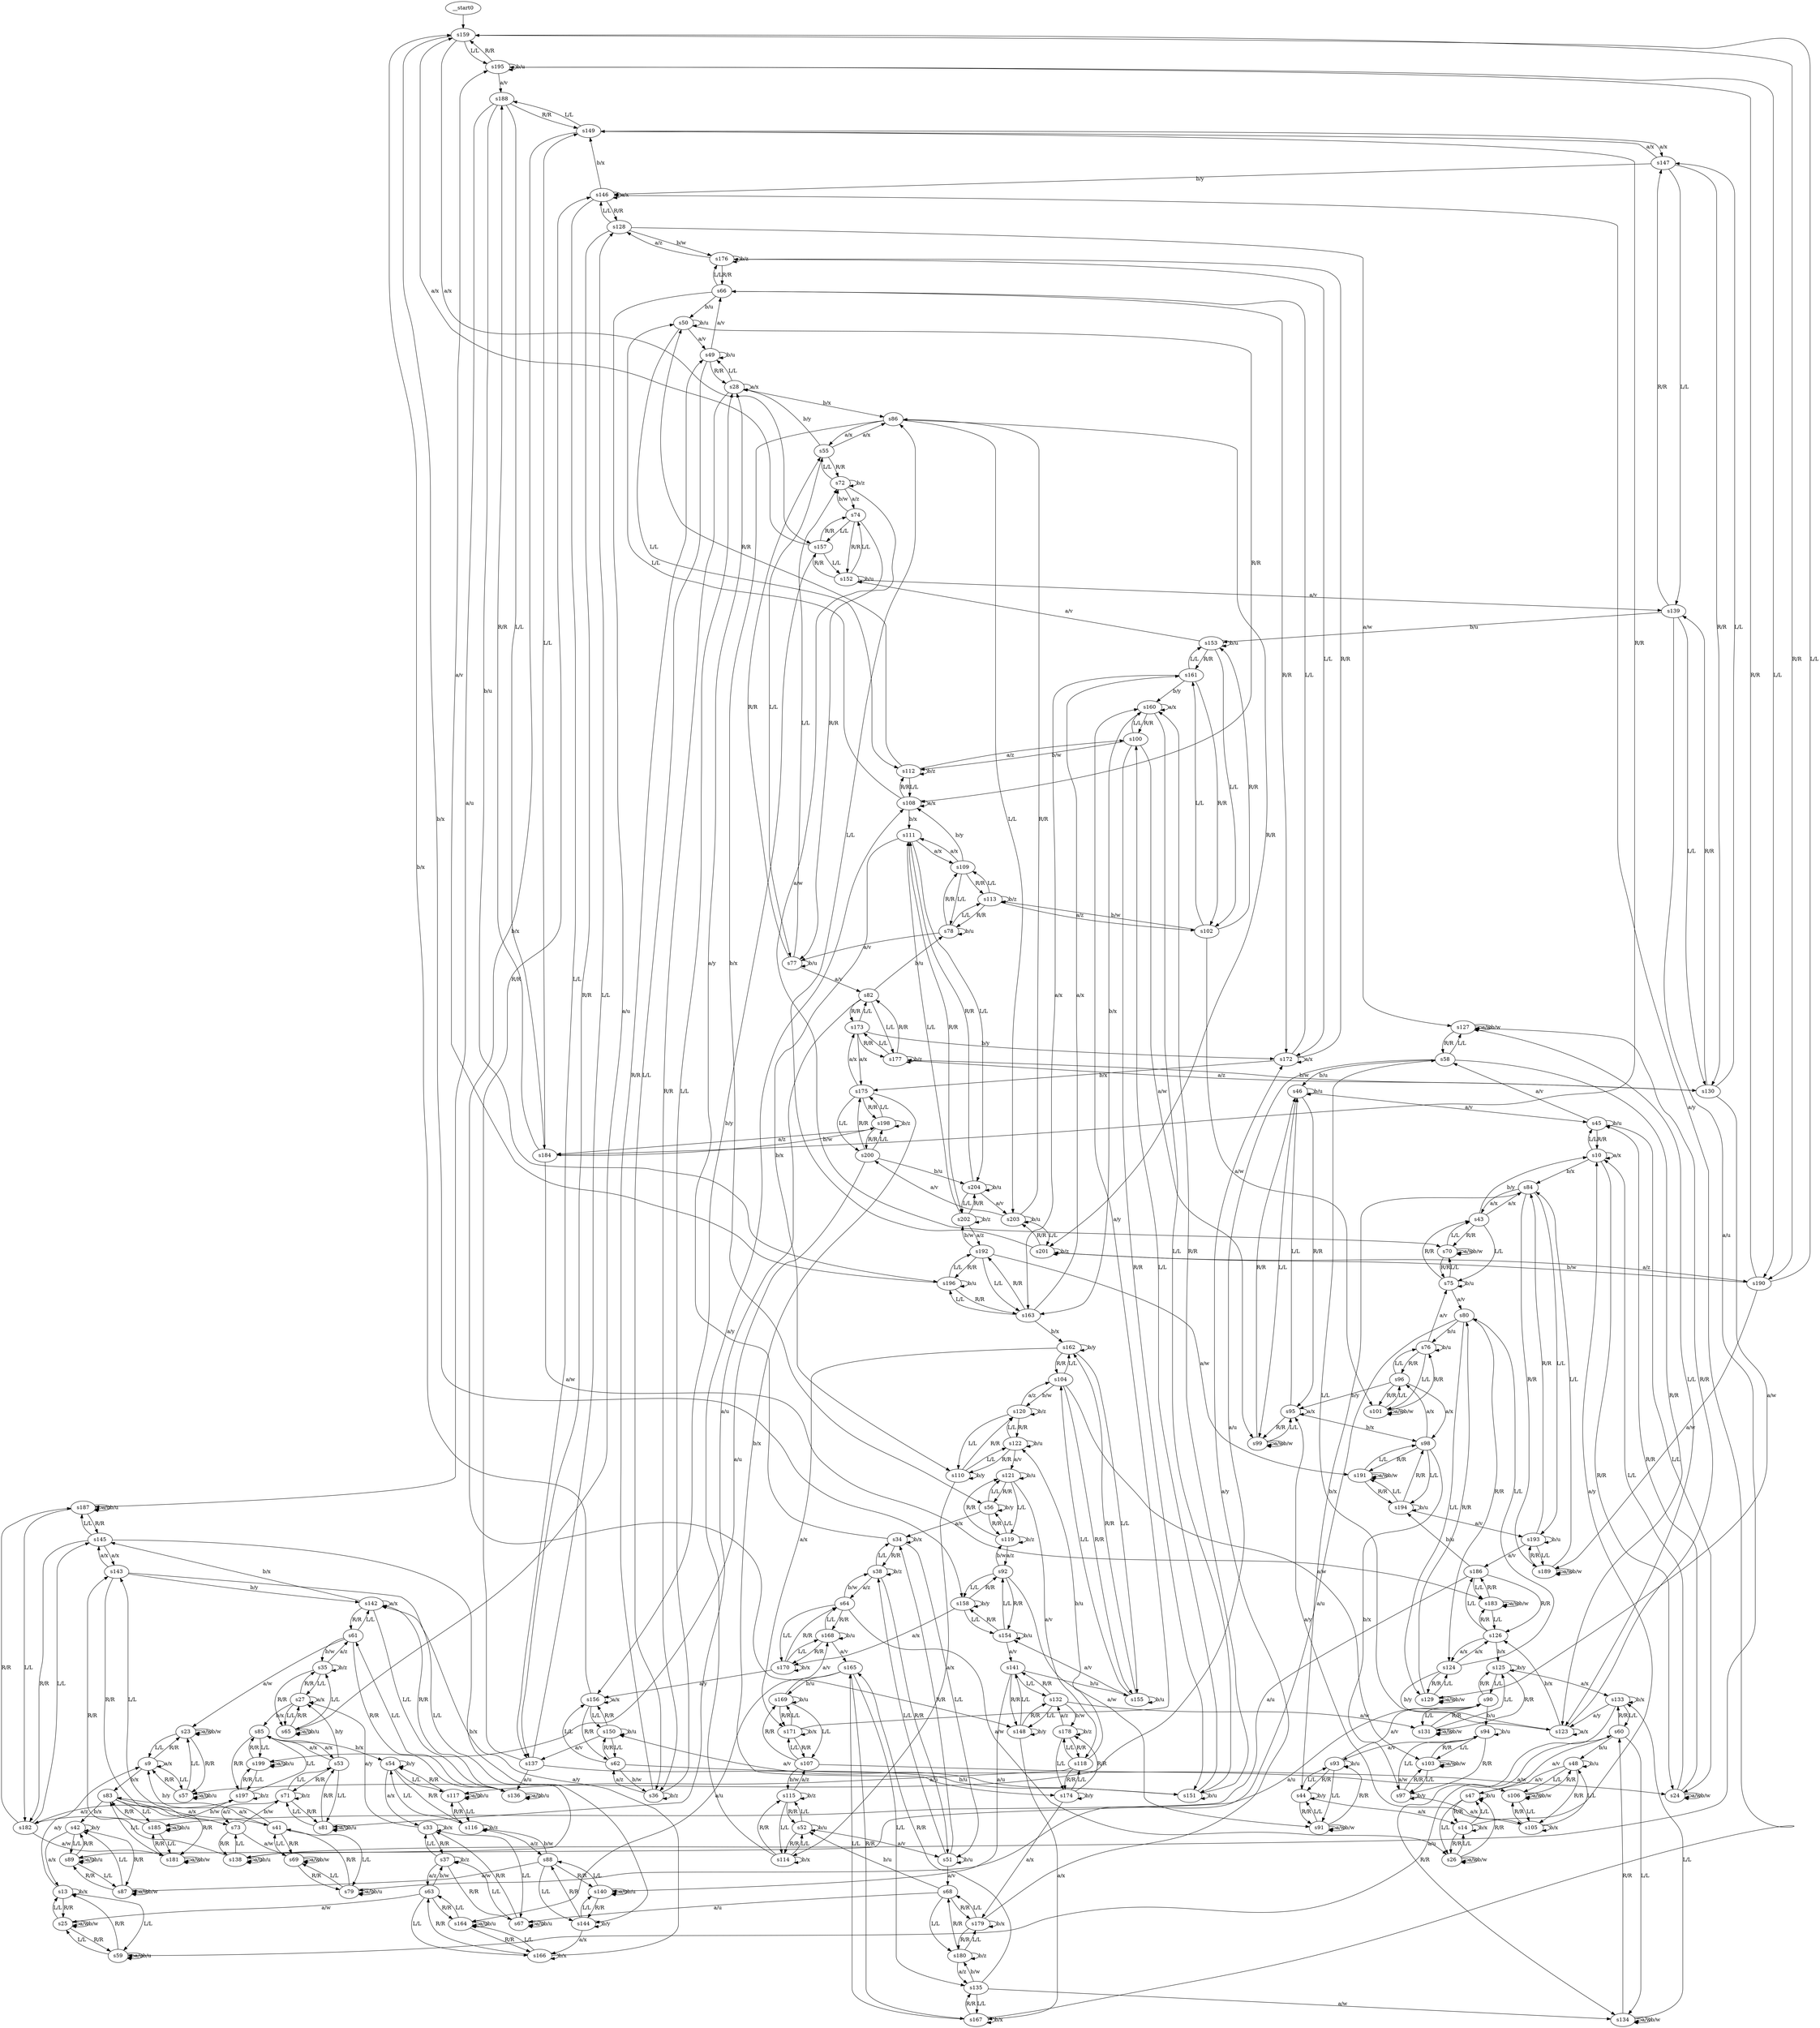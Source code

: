 digraph g {
  __start0 -> s159;

  s159 -> s195 [label="L/L"]
  s159 -> s190 [label="R/R"]
  s159 -> s157 [label="a/x"]
  s159 -> s158 [label="b/x"]
  s9 -> s57 [label="L/L"]
  s9 -> s23 [label="R/R"]
  s9 -> s9 [label="a/x"]
  s9 -> s83 [label="b/x"]
  s10 -> s45 [label="L/L"]
  s10 -> s24 [label="R/R"]
  s10 -> s10 [label="a/x"]
  s10 -> s84 [label="b/x"]
  s13 -> s59 [label="L/L"]
  s13 -> s25 [label="R/R"]
  s13 -> s9 [label="a/y"]
  s13 -> s13 [label="b/x"]
  s14 -> s47 [label="L/L"]
  s14 -> s26 [label="R/R"]
  s14 -> s10 [label="a/y"]
  s14 -> s14 [label="b/x"]
  s23 -> s9 [label="L/L"]
  s23 -> s57 [label="R/R"]
  s23 -> s23 [label="a/w"]
  s23 -> s23 [label="b/w"]
  s24 -> s10 [label="L/L"]
  s24 -> s45 [label="R/R"]
  s24 -> s24 [label="a/w"]
  s24 -> s24 [label="b/w"]
  s25 -> s13 [label="L/L"]
  s25 -> s59 [label="R/R"]
  s25 -> s25 [label="a/w"]
  s25 -> s25 [label="b/w"]
  s26 -> s14 [label="L/L"]
  s26 -> s47 [label="R/R"]
  s26 -> s26 [label="a/w"]
  s26 -> s26 [label="b/w"]
  s27 -> s65 [label="L/L"]
  s27 -> s35 [label="R/R"]
  s27 -> s27 [label="a/x"]
  s27 -> s85 [label="b/x"]
  s28 -> s49 [label="L/L"]
  s28 -> s36 [label="R/R"]
  s28 -> s28 [label="a/x"]
  s28 -> s86 [label="b/x"]
  s33 -> s67 [label="L/L"]
  s33 -> s37 [label="R/R"]
  s33 -> s27 [label="a/y"]
  s33 -> s33 [label="b/x"]
  s34 -> s51 [label="L/L"]
  s34 -> s38 [label="R/R"]
  s34 -> s28 [label="a/y"]
  s34 -> s34 [label="b/x"]
  s35 -> s27 [label="L/L"]
  s35 -> s65 [label="R/R"]
  s35 -> s61 [label="a/z"]
  s35 -> s35 [label="b/z"]
  s36 -> s28 [label="L/L"]
  s36 -> s49 [label="R/R"]
  s36 -> s62 [label="a/z"]
  s36 -> s36 [label="b/z"]
  s37 -> s33 [label="L/L"]
  s37 -> s67 [label="R/R"]
  s37 -> s63 [label="a/z"]
  s37 -> s37 [label="b/z"]
  s38 -> s34 [label="L/L"]
  s38 -> s51 [label="R/R"]
  s38 -> s64 [label="a/z"]
  s38 -> s38 [label="b/z"]
  s41 -> s79 [label="L/L"]
  s41 -> s69 [label="R/R"]
  s41 -> s83 [label="a/x"]
  s41 -> s9 [label="b/y"]
  s42 -> s89 [label="L/L"]
  s42 -> s87 [label="R/R"]
  s42 -> s13 [label="a/x"]
  s42 -> s42 [label="b/y"]
  s43 -> s75 [label="L/L"]
  s43 -> s70 [label="R/R"]
  s43 -> s84 [label="a/x"]
  s43 -> s10 [label="b/y"]
  s44 -> s93 [label="L/L"]
  s44 -> s91 [label="R/R"]
  s44 -> s14 [label="a/x"]
  s44 -> s44 [label="b/y"]
  s45 -> s24 [label="L/L"]
  s45 -> s10 [label="R/R"]
  s45 -> s58 [label="a/v"]
  s45 -> s45 [label="b/u"]
  s46 -> s99 [label="L/L"]
  s46 -> s95 [label="R/R"]
  s46 -> s45 [label="a/v"]
  s46 -> s46 [label="b/u"]
  s47 -> s26 [label="L/L"]
  s47 -> s14 [label="R/R"]
  s47 -> s60 [label="a/v"]
  s47 -> s47 [label="b/u"]
  s48 -> s106 [label="L/L"]
  s48 -> s105 [label="R/R"]
  s48 -> s47 [label="a/v"]
  s48 -> s48 [label="b/u"]
  s49 -> s36 [label="L/L"]
  s49 -> s28 [label="R/R"]
  s49 -> s66 [label="a/v"]
  s49 -> s49 [label="b/u"]
  s50 -> s112 [label="L/L"]
  s50 -> s108 [label="R/R"]
  s50 -> s49 [label="a/v"]
  s50 -> s50 [label="b/u"]
  s51 -> s38 [label="L/L"]
  s51 -> s34 [label="R/R"]
  s51 -> s68 [label="a/v"]
  s51 -> s51 [label="b/u"]
  s52 -> s115 [label="L/L"]
  s52 -> s114 [label="R/R"]
  s52 -> s51 [label="a/v"]
  s52 -> s52 [label="b/u"]
  s53 -> s81 [label="L/L"]
  s53 -> s71 [label="R/R"]
  s53 -> s85 [label="a/x"]
  s53 -> s27 [label="b/y"]
  s54 -> s117 [label="L/L"]
  s54 -> s116 [label="R/R"]
  s54 -> s33 [label="a/x"]
  s54 -> s54 [label="b/y"]
  s55 -> s77 [label="L/L"]
  s55 -> s72 [label="R/R"]
  s55 -> s86 [label="a/x"]
  s55 -> s28 [label="b/y"]
  s56 -> s121 [label="L/L"]
  s56 -> s119 [label="R/R"]
  s56 -> s34 [label="a/x"]
  s56 -> s56 [label="b/y"]
  s57 -> s23 [label="L/L"]
  s57 -> s9 [label="R/R"]
  s57 -> s57 [label="a/u"]
  s57 -> s57 [label="b/u"]
  s58 -> s127 [label="L/L"]
  s58 -> s123 [label="R/R"]
  s58 -> s57 [label="a/u"]
  s58 -> s46 [label="b/u"]
  s59 -> s25 [label="L/L"]
  s59 -> s13 [label="R/R"]
  s59 -> s59 [label="a/u"]
  s59 -> s59 [label="b/u"]
  s60 -> s134 [label="L/L"]
  s60 -> s133 [label="R/R"]
  s60 -> s59 [label="a/u"]
  s60 -> s48 [label="b/u"]
  s61 -> s142 [label="L/L"]
  s61 -> s136 [label="R/R"]
  s61 -> s23 [label="a/w"]
  s61 -> s35 [label="b/w"]
  s62 -> s156 [label="L/L"]
  s62 -> s150 [label="R/R"]
  s62 -> s24 [label="a/w"]
  s62 -> s36 [label="b/w"]
  s63 -> s166 [label="L/L"]
  s63 -> s164 [label="R/R"]
  s63 -> s25 [label="a/w"]
  s63 -> s37 [label="b/w"]
  s64 -> s170 [label="L/L"]
  s64 -> s168 [label="R/R"]
  s64 -> s26 [label="a/w"]
  s64 -> s38 [label="b/w"]
  s65 -> s35 [label="L/L"]
  s65 -> s27 [label="R/R"]
  s65 -> s65 [label="a/u"]
  s65 -> s65 [label="b/u"]
  s66 -> s176 [label="L/L"]
  s66 -> s172 [label="R/R"]
  s66 -> s65 [label="a/u"]
  s66 -> s50 [label="b/u"]
  s67 -> s37 [label="L/L"]
  s67 -> s33 [label="R/R"]
  s67 -> s67 [label="a/u"]
  s67 -> s67 [label="b/u"]
  s68 -> s180 [label="L/L"]
  s68 -> s179 [label="R/R"]
  s68 -> s67 [label="a/u"]
  s68 -> s52 [label="b/u"]
  s69 -> s41 [label="L/L"]
  s69 -> s79 [label="R/R"]
  s69 -> s69 [label="a/w"]
  s69 -> s69 [label="b/w"]
  s70 -> s43 [label="L/L"]
  s70 -> s75 [label="R/R"]
  s70 -> s70 [label="a/w"]
  s70 -> s70 [label="b/w"]
  s71 -> s53 [label="L/L"]
  s71 -> s81 [label="R/R"]
  s71 -> s73 [label="a/z"]
  s71 -> s71 [label="b/z"]
  s72 -> s55 [label="L/L"]
  s72 -> s77 [label="R/R"]
  s72 -> s74 [label="a/z"]
  s72 -> s72 [label="b/z"]
  s73 -> s143 [label="L/L"]
  s73 -> s138 [label="R/R"]
  s73 -> s69 [label="a/w"]
  s73 -> s71 [label="b/w"]
  s74 -> s157 [label="L/L"]
  s74 -> s152 [label="R/R"]
  s74 -> s70 [label="a/w"]
  s74 -> s72 [label="b/w"]
  s75 -> s70 [label="L/L"]
  s75 -> s43 [label="R/R"]
  s75 -> s80 [label="a/v"]
  s75 -> s75 [label="b/u"]
  s76 -> s101 [label="L/L"]
  s76 -> s96 [label="R/R"]
  s76 -> s75 [label="a/v"]
  s76 -> s76 [label="b/u"]
  s77 -> s72 [label="L/L"]
  s77 -> s55 [label="R/R"]
  s77 -> s82 [label="a/v"]
  s77 -> s77 [label="b/u"]
  s78 -> s113 [label="L/L"]
  s78 -> s109 [label="R/R"]
  s78 -> s77 [label="a/v"]
  s78 -> s78 [label="b/u"]
  s79 -> s69 [label="L/L"]
  s79 -> s41 [label="R/R"]
  s79 -> s79 [label="a/u"]
  s79 -> s79 [label="b/u"]
  s80 -> s129 [label="L/L"]
  s80 -> s124 [label="R/R"]
  s80 -> s79 [label="a/u"]
  s80 -> s76 [label="b/u"]
  s81 -> s71 [label="L/L"]
  s81 -> s53 [label="R/R"]
  s81 -> s81 [label="a/u"]
  s81 -> s81 [label="b/u"]
  s82 -> s177 [label="L/L"]
  s82 -> s173 [label="R/R"]
  s82 -> s81 [label="a/u"]
  s82 -> s78 [label="b/u"]
  s83 -> s185 [label="L/L"]
  s83 -> s181 [label="R/R"]
  s83 -> s41 [label="a/x"]
  s83 -> s42 [label="b/x"]
  s84 -> s193 [label="L/L"]
  s84 -> s189 [label="R/R"]
  s84 -> s43 [label="a/x"]
  s84 -> s44 [label="b/x"]
  s85 -> s199 [label="L/L"]
  s85 -> s197 [label="R/R"]
  s85 -> s53 [label="a/x"]
  s85 -> s54 [label="b/x"]
  s86 -> s203 [label="L/L"]
  s86 -> s201 [label="R/R"]
  s86 -> s55 [label="a/x"]
  s86 -> s56 [label="b/x"]
  s87 -> s42 [label="L/L"]
  s87 -> s89 [label="R/R"]
  s87 -> s87 [label="a/w"]
  s87 -> s87 [label="b/w"]
  s88 -> s144 [label="L/L"]
  s88 -> s140 [label="R/R"]
  s88 -> s87 [label="a/w"]
  s88 -> s116 [label="b/w"]
  s89 -> s87 [label="L/L"]
  s89 -> s42 [label="R/R"]
  s89 -> s89 [label="a/u"]
  s89 -> s89 [label="b/u"]
  s90 -> s131 [label="L/L"]
  s90 -> s125 [label="R/R"]
  s90 -> s89 [label="a/u"]
  s90 -> s94 [label="b/u"]
  s91 -> s44 [label="L/L"]
  s91 -> s93 [label="R/R"]
  s91 -> s91 [label="a/w"]
  s91 -> s91 [label="b/w"]
  s92 -> s158 [label="L/L"]
  s92 -> s154 [label="R/R"]
  s92 -> s91 [label="a/w"]
  s92 -> s119 [label="b/w"]
  s93 -> s91 [label="L/L"]
  s93 -> s44 [label="R/R"]
  s93 -> s90 [label="a/v"]
  s93 -> s93 [label="b/u"]
  s94 -> s103 [label="L/L"]
  s94 -> s97 [label="R/R"]
  s94 -> s93 [label="a/v"]
  s94 -> s94 [label="b/u"]
  s95 -> s46 [label="L/L"]
  s95 -> s99 [label="R/R"]
  s95 -> s95 [label="a/x"]
  s95 -> s98 [label="b/x"]
  s96 -> s76 [label="L/L"]
  s96 -> s101 [label="R/R"]
  s96 -> s98 [label="a/x"]
  s96 -> s95 [label="b/y"]
  s97 -> s94 [label="L/L"]
  s97 -> s103 [label="R/R"]
  s97 -> s105 [label="a/x"]
  s97 -> s97 [label="b/y"]
  s98 -> s194 [label="L/L"]
  s98 -> s191 [label="R/R"]
  s98 -> s96 [label="a/x"]
  s98 -> s97 [label="b/x"]
  s99 -> s95 [label="L/L"]
  s99 -> s46 [label="R/R"]
  s99 -> s99 [label="a/w"]
  s99 -> s99 [label="b/w"]
  s100 -> s160 [label="L/L"]
  s100 -> s151 [label="R/R"]
  s100 -> s99 [label="a/w"]
  s100 -> s112 [label="b/w"]
  s101 -> s96 [label="L/L"]
  s101 -> s76 [label="R/R"]
  s101 -> s101 [label="a/w"]
  s101 -> s101 [label="b/w"]
  s102 -> s161 [label="L/L"]
  s102 -> s153 [label="R/R"]
  s102 -> s101 [label="a/w"]
  s102 -> s113 [label="b/w"]
  s103 -> s97 [label="L/L"]
  s103 -> s94 [label="R/R"]
  s103 -> s103 [label="a/w"]
  s103 -> s103 [label="b/w"]
  s104 -> s162 [label="L/L"]
  s104 -> s155 [label="R/R"]
  s104 -> s103 [label="a/w"]
  s104 -> s120 [label="b/w"]
  s105 -> s48 [label="L/L"]
  s105 -> s106 [label="R/R"]
  s105 -> s95 [label="a/y"]
  s105 -> s105 [label="b/x"]
  s106 -> s105 [label="L/L"]
  s106 -> s48 [label="R/R"]
  s106 -> s106 [label="a/w"]
  s106 -> s106 [label="b/w"]
  s107 -> s171 [label="L/L"]
  s107 -> s169 [label="R/R"]
  s107 -> s106 [label="a/w"]
  s107 -> s115 [label="b/w"]
  s108 -> s50 [label="L/L"]
  s108 -> s112 [label="R/R"]
  s108 -> s108 [label="a/x"]
  s108 -> s111 [label="b/x"]
  s109 -> s78 [label="L/L"]
  s109 -> s113 [label="R/R"]
  s109 -> s111 [label="a/x"]
  s109 -> s108 [label="b/y"]
  s110 -> s122 [label="L/L"]
  s110 -> s120 [label="R/R"]
  s110 -> s114 [label="a/x"]
  s110 -> s110 [label="b/y"]
  s111 -> s204 [label="L/L"]
  s111 -> s202 [label="R/R"]
  s111 -> s109 [label="a/x"]
  s111 -> s110 [label="b/x"]
  s112 -> s108 [label="L/L"]
  s112 -> s50 [label="R/R"]
  s112 -> s100 [label="a/z"]
  s112 -> s112 [label="b/z"]
  s113 -> s109 [label="L/L"]
  s113 -> s78 [label="R/R"]
  s113 -> s102 [label="a/z"]
  s113 -> s113 [label="b/z"]
  s114 -> s52 [label="L/L"]
  s114 -> s115 [label="R/R"]
  s114 -> s108 [label="a/y"]
  s114 -> s114 [label="b/x"]
  s115 -> s114 [label="L/L"]
  s115 -> s52 [label="R/R"]
  s115 -> s107 [label="a/z"]
  s115 -> s115 [label="b/z"]
  s116 -> s54 [label="L/L"]
  s116 -> s117 [label="R/R"]
  s116 -> s88 [label="a/z"]
  s116 -> s116 [label="b/z"]
  s117 -> s116 [label="L/L"]
  s117 -> s54 [label="R/R"]
  s117 -> s117 [label="a/u"]
  s117 -> s117 [label="b/u"]
  s118 -> s178 [label="L/L"]
  s118 -> s174 [label="R/R"]
  s118 -> s117 [label="a/u"]
  s118 -> s122 [label="b/u"]
  s119 -> s56 [label="L/L"]
  s119 -> s121 [label="R/R"]
  s119 -> s92 [label="a/z"]
  s119 -> s119 [label="b/z"]
  s120 -> s110 [label="L/L"]
  s120 -> s122 [label="R/R"]
  s120 -> s104 [label="a/z"]
  s120 -> s120 [label="b/z"]
  s121 -> s119 [label="L/L"]
  s121 -> s56 [label="R/R"]
  s121 -> s118 [label="a/v"]
  s121 -> s121 [label="b/u"]
  s122 -> s120 [label="L/L"]
  s122 -> s110 [label="R/R"]
  s122 -> s121 [label="a/v"]
  s122 -> s122 [label="b/u"]
  s123 -> s58 [label="L/L"]
  s123 -> s127 [label="R/R"]
  s123 -> s123 [label="a/x"]
  s123 -> s126 [label="b/x"]
  s124 -> s80 [label="L/L"]
  s124 -> s129 [label="R/R"]
  s124 -> s126 [label="a/x"]
  s124 -> s123 [label="b/y"]
  s125 -> s90 [label="L/L"]
  s125 -> s131 [label="R/R"]
  s125 -> s133 [label="a/x"]
  s125 -> s125 [label="b/y"]
  s126 -> s186 [label="L/L"]
  s126 -> s183 [label="R/R"]
  s126 -> s124 [label="a/x"]
  s126 -> s125 [label="b/x"]
  s127 -> s123 [label="L/L"]
  s127 -> s58 [label="R/R"]
  s127 -> s127 [label="a/w"]
  s127 -> s127 [label="b/w"]
  s128 -> s146 [label="L/L"]
  s128 -> s137 [label="R/R"]
  s128 -> s127 [label="a/w"]
  s128 -> s176 [label="b/w"]
  s129 -> s124 [label="L/L"]
  s129 -> s80 [label="R/R"]
  s129 -> s129 [label="a/w"]
  s129 -> s129 [label="b/w"]
  s130 -> s147 [label="L/L"]
  s130 -> s139 [label="R/R"]
  s130 -> s129 [label="a/w"]
  s130 -> s177 [label="b/w"]
  s131 -> s125 [label="L/L"]
  s131 -> s90 [label="R/R"]
  s131 -> s131 [label="a/w"]
  s131 -> s131 [label="b/w"]
  s132 -> s148 [label="L/L"]
  s132 -> s141 [label="R/R"]
  s132 -> s131 [label="a/w"]
  s132 -> s178 [label="b/w"]
  s133 -> s60 [label="L/L"]
  s133 -> s134 [label="R/R"]
  s133 -> s123 [label="a/y"]
  s133 -> s133 [label="b/x"]
  s134 -> s133 [label="L/L"]
  s134 -> s60 [label="R/R"]
  s134 -> s134 [label="a/w"]
  s134 -> s134 [label="b/w"]
  s135 -> s167 [label="L/L"]
  s135 -> s165 [label="R/R"]
  s135 -> s134 [label="a/w"]
  s135 -> s180 [label="b/w"]
  s136 -> s61 [label="L/L"]
  s136 -> s142 [label="R/R"]
  s136 -> s136 [label="a/u"]
  s136 -> s136 [label="b/u"]
  s137 -> s128 [label="L/L"]
  s137 -> s146 [label="R/R"]
  s137 -> s136 [label="a/u"]
  s137 -> s151 [label="b/u"]
  s138 -> s73 [label="L/L"]
  s138 -> s143 [label="R/R"]
  s138 -> s138 [label="a/u"]
  s138 -> s138 [label="b/u"]
  s139 -> s130 [label="L/L"]
  s139 -> s147 [label="R/R"]
  s139 -> s138 [label="a/u"]
  s139 -> s153 [label="b/u"]
  s140 -> s88 [label="L/L"]
  s140 -> s144 [label="R/R"]
  s140 -> s140 [label="a/u"]
  s140 -> s140 [label="b/u"]
  s141 -> s132 [label="L/L"]
  s141 -> s148 [label="R/R"]
  s141 -> s140 [label="a/u"]
  s141 -> s155 [label="b/u"]
  s142 -> s136 [label="L/L"]
  s142 -> s61 [label="R/R"]
  s142 -> s142 [label="a/x"]
  s142 -> s145 [label="b/x"]
  s143 -> s138 [label="L/L"]
  s143 -> s73 [label="R/R"]
  s143 -> s145 [label="a/x"]
  s143 -> s142 [label="b/y"]
  s144 -> s140 [label="L/L"]
  s144 -> s88 [label="R/R"]
  s144 -> s166 [label="a/x"]
  s144 -> s144 [label="b/y"]
  s145 -> s187 [label="L/L"]
  s145 -> s182 [label="R/R"]
  s145 -> s143 [label="a/x"]
  s145 -> s144 [label="b/x"]
  s146 -> s137 [label="L/L"]
  s146 -> s128 [label="R/R"]
  s146 -> s146 [label="a/x"]
  s146 -> s149 [label="b/x"]
  s147 -> s139 [label="L/L"]
  s147 -> s130 [label="R/R"]
  s147 -> s149 [label="a/x"]
  s147 -> s146 [label="b/y"]
  s148 -> s141 [label="L/L"]
  s148 -> s132 [label="R/R"]
  s148 -> s167 [label="a/x"]
  s148 -> s148 [label="b/y"]
  s149 -> s188 [label="L/L"]
  s149 -> s184 [label="R/R"]
  s149 -> s147 [label="a/x"]
  s149 -> s148 [label="b/x"]
  s150 -> s62 [label="L/L"]
  s150 -> s156 [label="R/R"]
  s150 -> s137 [label="a/v"]
  s150 -> s150 [label="b/u"]
  s151 -> s100 [label="L/L"]
  s151 -> s160 [label="R/R"]
  s151 -> s150 [label="a/v"]
  s151 -> s151 [label="b/u"]
  s152 -> s74 [label="L/L"]
  s152 -> s157 [label="R/R"]
  s152 -> s139 [label="a/v"]
  s152 -> s152 [label="b/u"]
  s153 -> s102 [label="L/L"]
  s153 -> s161 [label="R/R"]
  s153 -> s152 [label="a/v"]
  s153 -> s153 [label="b/u"]
  s154 -> s92 [label="L/L"]
  s154 -> s158 [label="R/R"]
  s154 -> s141 [label="a/v"]
  s154 -> s154 [label="b/u"]
  s155 -> s104 [label="L/L"]
  s155 -> s162 [label="R/R"]
  s155 -> s154 [label="a/v"]
  s155 -> s155 [label="b/u"]
  s156 -> s150 [label="L/L"]
  s156 -> s62 [label="R/R"]
  s156 -> s156 [label="a/x"]
  s156 -> s159 [label="b/x"]
  s157 -> s152 [label="L/L"]
  s157 -> s74 [label="R/R"]
  s157 -> s159 [label="a/x"]
  s157 -> s156 [label="b/y"]
  s158 -> s154 [label="L/L"]
  s158 -> s92 [label="R/R"]
  s158 -> s170 [label="a/x"]
  s158 -> s158 [label="b/y"]
  s160 -> s151 [label="L/L"]
  s160 -> s100 [label="R/R"]
  s160 -> s160 [label="a/x"]
  s160 -> s163 [label="b/x"]
  s161 -> s153 [label="L/L"]
  s161 -> s102 [label="R/R"]
  s161 -> s163 [label="a/x"]
  s161 -> s160 [label="b/y"]
  s162 -> s155 [label="L/L"]
  s162 -> s104 [label="R/R"]
  s162 -> s171 [label="a/x"]
  s162 -> s162 [label="b/y"]
  s163 -> s196 [label="L/L"]
  s163 -> s192 [label="R/R"]
  s163 -> s161 [label="a/x"]
  s163 -> s162 [label="b/x"]
  s164 -> s63 [label="L/L"]
  s164 -> s166 [label="R/R"]
  s164 -> s164 [label="a/u"]
  s164 -> s164 [label="b/u"]
  s165 -> s135 [label="L/L"]
  s165 -> s167 [label="R/R"]
  s165 -> s164 [label="a/u"]
  s165 -> s169 [label="b/u"]
  s166 -> s164 [label="L/L"]
  s166 -> s63 [label="R/R"]
  s166 -> s142 [label="a/y"]
  s166 -> s166 [label="b/x"]
  s167 -> s165 [label="L/L"]
  s167 -> s135 [label="R/R"]
  s167 -> s146 [label="a/y"]
  s167 -> s167 [label="b/x"]
  s168 -> s64 [label="L/L"]
  s168 -> s170 [label="R/R"]
  s168 -> s165 [label="a/v"]
  s168 -> s168 [label="b/u"]
  s169 -> s107 [label="L/L"]
  s169 -> s171 [label="R/R"]
  s169 -> s168 [label="a/v"]
  s169 -> s169 [label="b/u"]
  s170 -> s168 [label="L/L"]
  s170 -> s64 [label="R/R"]
  s170 -> s156 [label="a/y"]
  s170 -> s170 [label="b/x"]
  s171 -> s169 [label="L/L"]
  s171 -> s107 [label="R/R"]
  s171 -> s160 [label="a/y"]
  s171 -> s171 [label="b/x"]
  s172 -> s66 [label="L/L"]
  s172 -> s176 [label="R/R"]
  s172 -> s172 [label="a/x"]
  s172 -> s175 [label="b/x"]
  s173 -> s82 [label="L/L"]
  s173 -> s177 [label="R/R"]
  s173 -> s175 [label="a/x"]
  s173 -> s172 [label="b/y"]
  s174 -> s118 [label="L/L"]
  s174 -> s178 [label="R/R"]
  s174 -> s179 [label="a/x"]
  s174 -> s174 [label="b/y"]
  s175 -> s200 [label="L/L"]
  s175 -> s198 [label="R/R"]
  s175 -> s173 [label="a/x"]
  s175 -> s174 [label="b/x"]
  s176 -> s172 [label="L/L"]
  s176 -> s66 [label="R/R"]
  s176 -> s128 [label="a/z"]
  s176 -> s176 [label="b/z"]
  s177 -> s173 [label="L/L"]
  s177 -> s82 [label="R/R"]
  s177 -> s130 [label="a/z"]
  s177 -> s177 [label="b/z"]
  s178 -> s174 [label="L/L"]
  s178 -> s118 [label="R/R"]
  s178 -> s132 [label="a/z"]
  s178 -> s178 [label="b/z"]
  s179 -> s68 [label="L/L"]
  s179 -> s180 [label="R/R"]
  s179 -> s172 [label="a/y"]
  s179 -> s179 [label="b/x"]
  s180 -> s179 [label="L/L"]
  s180 -> s68 [label="R/R"]
  s180 -> s135 [label="a/z"]
  s180 -> s180 [label="b/z"]
  s181 -> s83 [label="L/L"]
  s181 -> s185 [label="R/R"]
  s181 -> s181 [label="a/w"]
  s181 -> s181 [label="b/w"]
  s182 -> s145 [label="L/L"]
  s182 -> s187 [label="R/R"]
  s182 -> s181 [label="a/w"]
  s182 -> s197 [label="b/w"]
  s183 -> s126 [label="L/L"]
  s183 -> s186 [label="R/R"]
  s183 -> s183 [label="a/w"]
  s183 -> s183 [label="b/w"]
  s184 -> s149 [label="L/L"]
  s184 -> s188 [label="R/R"]
  s184 -> s183 [label="a/w"]
  s184 -> s198 [label="b/w"]
  s185 -> s181 [label="L/L"]
  s185 -> s83 [label="R/R"]
  s185 -> s185 [label="a/u"]
  s185 -> s185 [label="b/u"]
  s186 -> s183 [label="L/L"]
  s186 -> s126 [label="R/R"]
  s186 -> s185 [label="a/u"]
  s186 -> s194 [label="b/u"]
  s187 -> s182 [label="L/L"]
  s187 -> s145 [label="R/R"]
  s187 -> s187 [label="a/u"]
  s187 -> s187 [label="b/u"]
  s188 -> s184 [label="L/L"]
  s188 -> s149 [label="R/R"]
  s188 -> s187 [label="a/u"]
  s188 -> s196 [label="b/u"]
  s189 -> s84 [label="L/L"]
  s189 -> s193 [label="R/R"]
  s189 -> s189 [label="a/w"]
  s189 -> s189 [label="b/w"]
  s190 -> s159 [label="L/L"]
  s190 -> s195 [label="R/R"]
  s190 -> s189 [label="a/w"]
  s190 -> s201 [label="b/w"]
  s191 -> s98 [label="L/L"]
  s191 -> s194 [label="R/R"]
  s191 -> s191 [label="a/w"]
  s191 -> s191 [label="b/w"]
  s192 -> s163 [label="L/L"]
  s192 -> s196 [label="R/R"]
  s192 -> s191 [label="a/w"]
  s192 -> s202 [label="b/w"]
  s193 -> s189 [label="L/L"]
  s193 -> s84 [label="R/R"]
  s193 -> s186 [label="a/v"]
  s193 -> s193 [label="b/u"]
  s194 -> s191 [label="L/L"]
  s194 -> s98 [label="R/R"]
  s194 -> s193 [label="a/v"]
  s194 -> s194 [label="b/u"]
  s195 -> s190 [label="L/L"]
  s195 -> s159 [label="R/R"]
  s195 -> s188 [label="a/v"]
  s195 -> s195 [label="b/u"]
  s196 -> s192 [label="L/L"]
  s196 -> s163 [label="R/R"]
  s196 -> s195 [label="a/v"]
  s196 -> s196 [label="b/u"]
  s197 -> s85 [label="L/L"]
  s197 -> s199 [label="R/R"]
  s197 -> s182 [label="a/z"]
  s197 -> s197 [label="b/z"]
  s198 -> s175 [label="L/L"]
  s198 -> s200 [label="R/R"]
  s198 -> s184 [label="a/z"]
  s198 -> s198 [label="b/z"]
  s199 -> s197 [label="L/L"]
  s199 -> s85 [label="R/R"]
  s199 -> s199 [label="a/u"]
  s199 -> s199 [label="b/u"]
  s200 -> s198 [label="L/L"]
  s200 -> s175 [label="R/R"]
  s200 -> s199 [label="a/u"]
  s200 -> s204 [label="b/u"]
  s201 -> s86 [label="L/L"]
  s201 -> s203 [label="R/R"]
  s201 -> s190 [label="a/z"]
  s201 -> s201 [label="b/z"]
  s202 -> s111 [label="L/L"]
  s202 -> s204 [label="R/R"]
  s202 -> s192 [label="a/z"]
  s202 -> s202 [label="b/z"]
  s203 -> s201 [label="L/L"]
  s203 -> s86 [label="R/R"]
  s203 -> s200 [label="a/v"]
  s203 -> s203 [label="b/u"]
  s204 -> s202 [label="L/L"]
  s204 -> s111 [label="R/R"]
  s204 -> s203 [label="a/v"]
  s204 -> s204 [label="b/u"]
}
